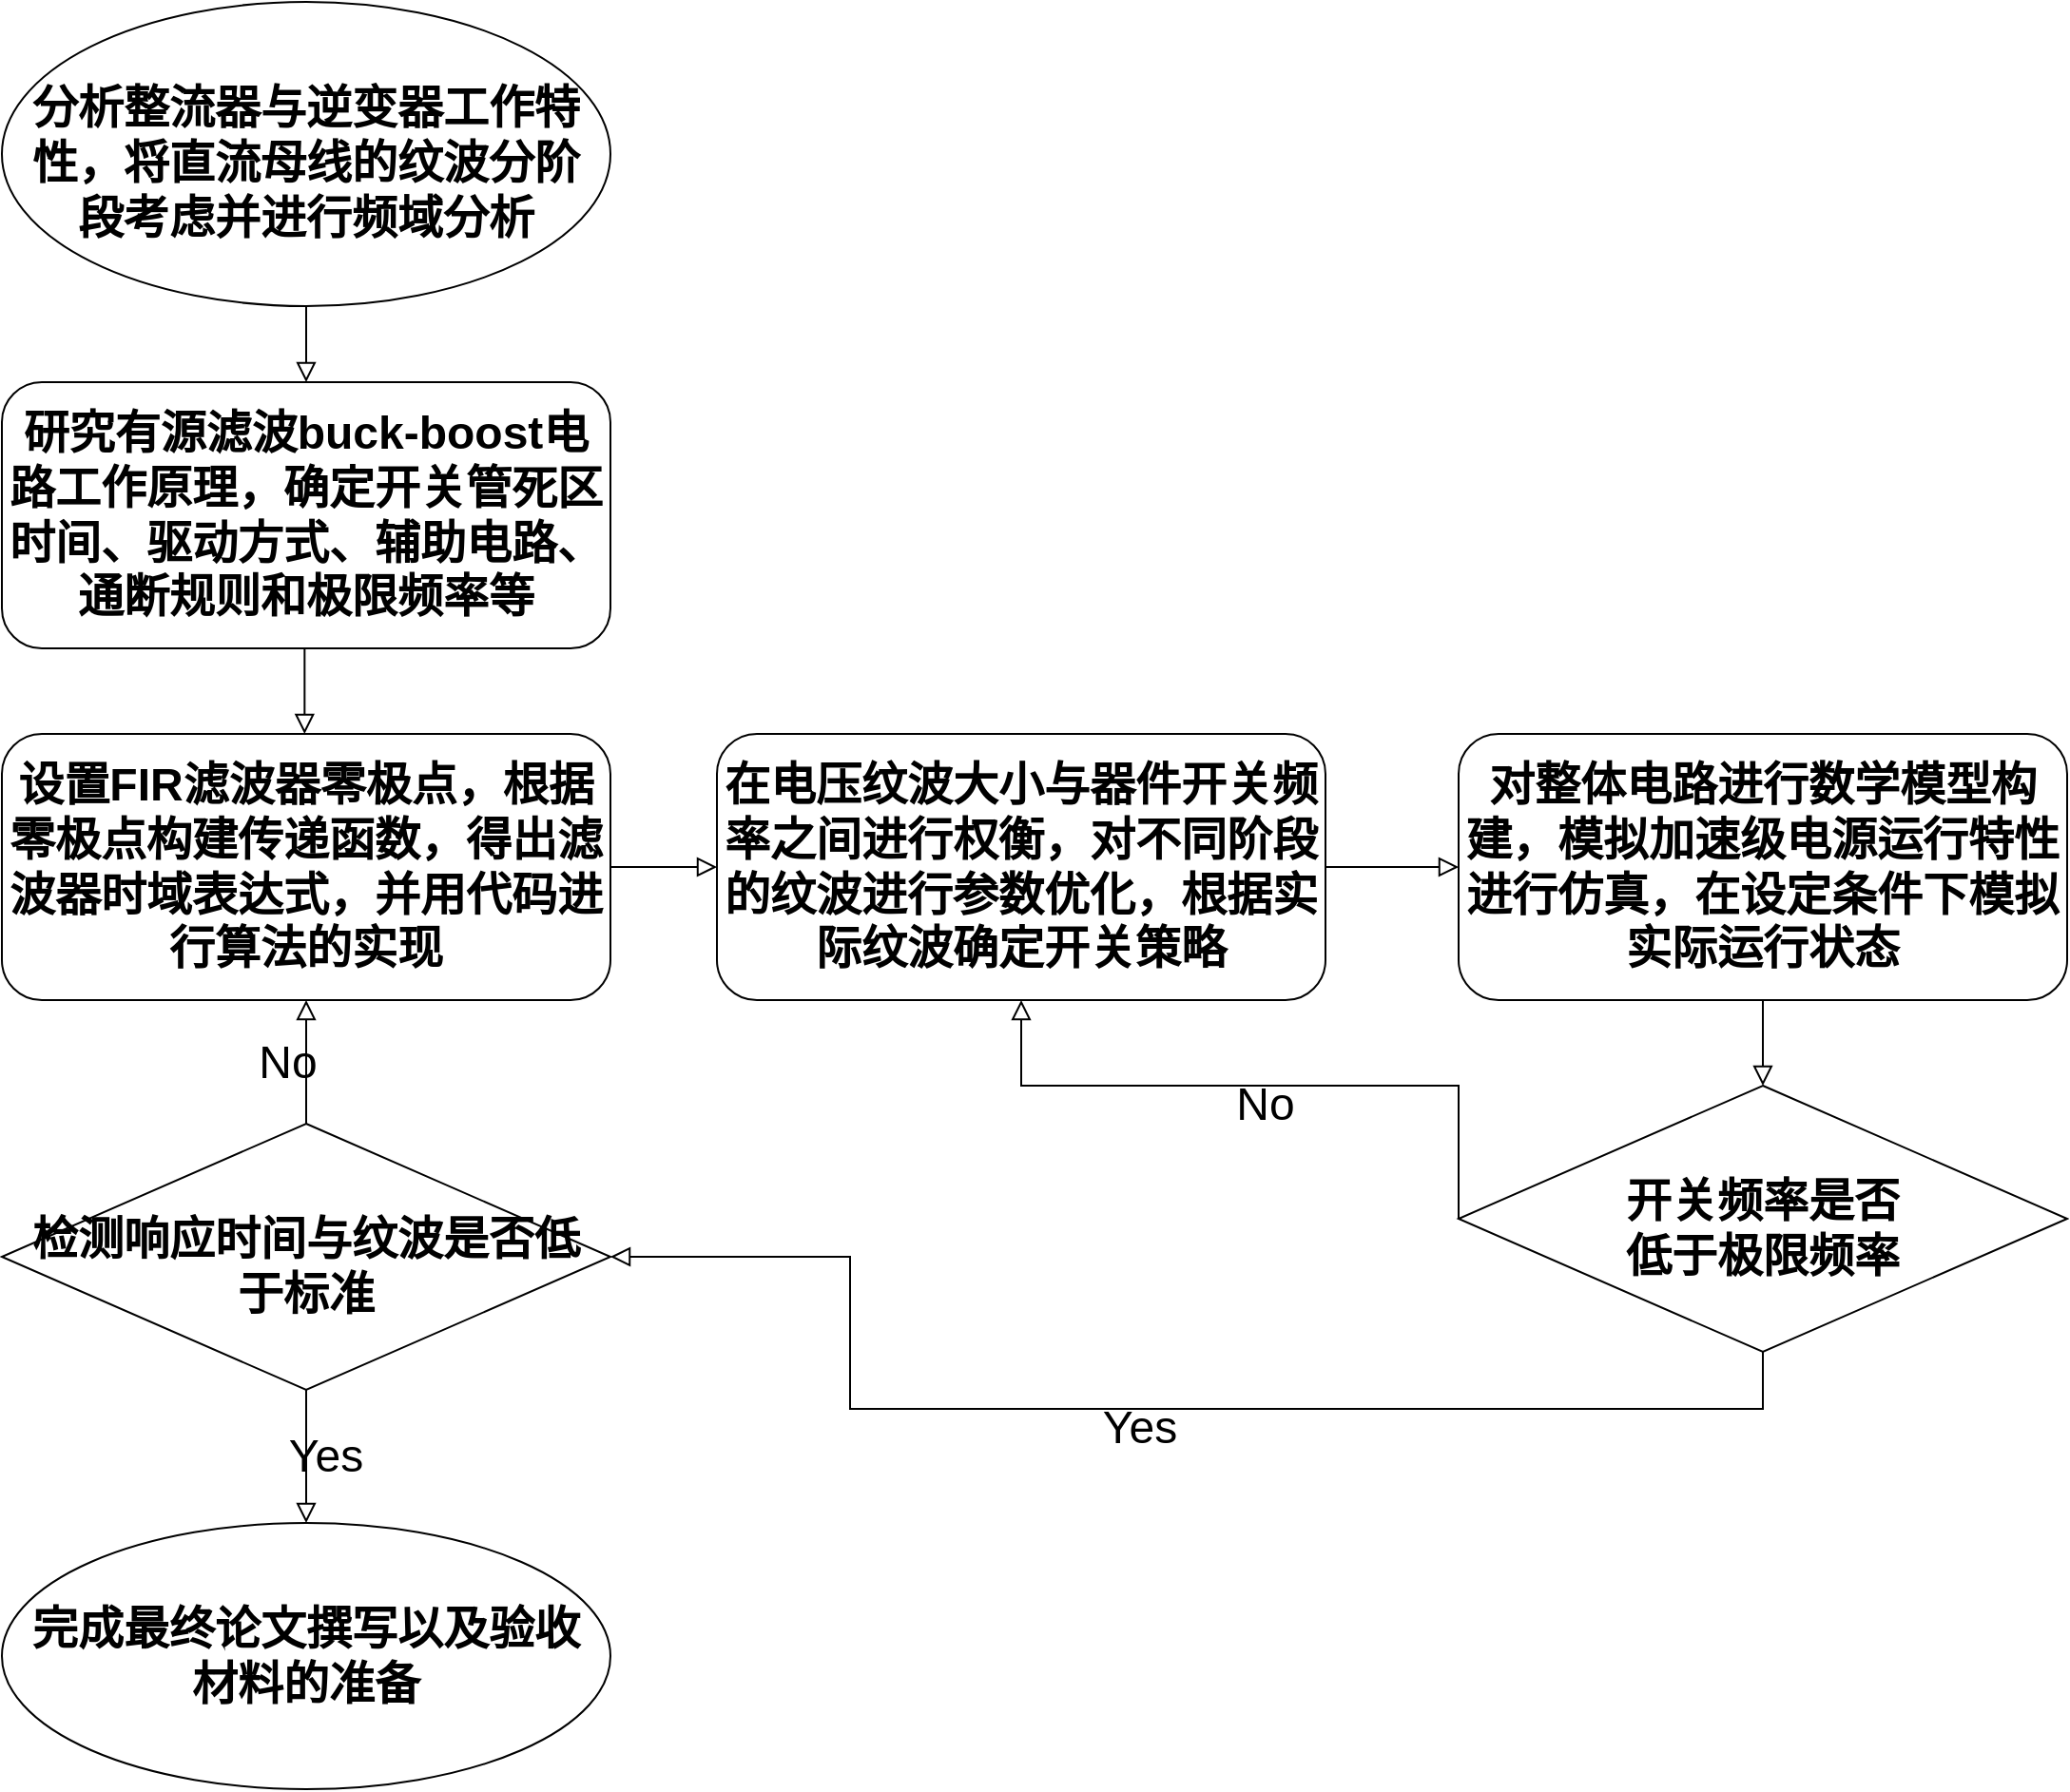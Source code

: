 <mxfile version="20.8.20" type="github">
  <diagram id="C5RBs43oDa-KdzZeNtuy" name="Page-1">
    <mxGraphModel dx="1750" dy="2084" grid="1" gridSize="10" guides="1" tooltips="1" connect="1" arrows="1" fold="1" page="1" pageScale="1" pageWidth="827" pageHeight="1169" math="0" shadow="0">
      <root>
        <mxCell id="WIyWlLk6GJQsqaUBKTNV-0" />
        <mxCell id="WIyWlLk6GJQsqaUBKTNV-1" parent="WIyWlLk6GJQsqaUBKTNV-0" />
        <mxCell id="k391i1bbLYwzLlHDBWLB-4" value="&lt;font style=&quot;font-size: 24px;&quot;&gt;&lt;b&gt;研究有源滤波buck-boost电路工作原理，确定开关管死区时间、驱动方式、辅助电路、通断规则和极限频率等&lt;/b&gt;&lt;/font&gt;" style="rounded=1;whiteSpace=wrap;html=1;fontSize=12;glass=0;strokeWidth=1;shadow=0;" parent="WIyWlLk6GJQsqaUBKTNV-1" vertex="1">
          <mxGeometry x="14" y="20" width="320" height="140" as="geometry" />
        </mxCell>
        <mxCell id="k391i1bbLYwzLlHDBWLB-5" value="&lt;font style=&quot;font-size: 24px;&quot;&gt;&lt;b&gt;设置FIR滤波器零极点，根据零极点构建传递函数，得出滤波器时域表达式，并用代码进行算法的实现&lt;/b&gt;&lt;/font&gt;" style="rounded=1;whiteSpace=wrap;html=1;fontSize=12;glass=0;strokeWidth=1;shadow=0;" parent="WIyWlLk6GJQsqaUBKTNV-1" vertex="1">
          <mxGeometry x="14" y="205" width="320" height="140" as="geometry" />
        </mxCell>
        <mxCell id="k391i1bbLYwzLlHDBWLB-8" value="&lt;font style=&quot;font-size: 24px;&quot;&gt;&lt;b&gt;在电压纹波大小与器件开关频率之间进行权衡，对不同阶段的纹波进行参数优化，根据实际纹波确定开关策略&lt;/b&gt;&lt;/font&gt;" style="rounded=1;whiteSpace=wrap;html=1;fontSize=12;glass=0;strokeWidth=1;shadow=0;" parent="WIyWlLk6GJQsqaUBKTNV-1" vertex="1">
          <mxGeometry x="390" y="205" width="320" height="140" as="geometry" />
        </mxCell>
        <mxCell id="k391i1bbLYwzLlHDBWLB-9" value="" style="rounded=0;html=1;jettySize=auto;orthogonalLoop=1;fontSize=11;endArrow=block;endFill=0;endSize=8;strokeWidth=1;shadow=0;labelBackgroundColor=none;edgeStyle=orthogonalEdgeStyle;entryX=0;entryY=0.5;entryDx=0;entryDy=0;exitX=1;exitY=0.5;exitDx=0;exitDy=0;" parent="WIyWlLk6GJQsqaUBKTNV-1" source="k391i1bbLYwzLlHDBWLB-5" target="k391i1bbLYwzLlHDBWLB-8" edge="1">
          <mxGeometry relative="1" as="geometry">
            <mxPoint x="230" y="260" as="targetPoint" />
            <mxPoint x="230" y="230" as="sourcePoint" />
          </mxGeometry>
        </mxCell>
        <mxCell id="k391i1bbLYwzLlHDBWLB-11" value="&lt;font style=&quot;font-size: 24px;&quot;&gt;&lt;b&gt;分析整流器与逆变器工作特性，将直流母线的纹波分阶段考虑并进行频域分析&lt;/b&gt;&lt;/font&gt;" style="ellipse;whiteSpace=wrap;html=1;spacingLeft=5;spacingRight=5;spacingTop=10;" parent="WIyWlLk6GJQsqaUBKTNV-1" vertex="1">
          <mxGeometry x="14" y="-180" width="320" height="160" as="geometry" />
        </mxCell>
        <mxCell id="k391i1bbLYwzLlHDBWLB-13" value="&lt;font style=&quot;font-size: 24px;&quot;&gt;&lt;b&gt;完成最终论文撰写以及验收材料的准备&lt;/b&gt;&lt;/font&gt;" style="ellipse;whiteSpace=wrap;html=1;spacingLeft=5;spacingRight=5;" parent="WIyWlLk6GJQsqaUBKTNV-1" vertex="1">
          <mxGeometry x="14" y="620" width="320" height="140" as="geometry" />
        </mxCell>
        <mxCell id="k391i1bbLYwzLlHDBWLB-14" value="&lt;font style=&quot;font-size: 24px;&quot;&gt;&lt;b&gt;对整体电路进行数学模型构建，模拟加速级电源运行特性进行仿真，在设定条件下模拟实际运行状态&lt;/b&gt;&lt;/font&gt;" style="rounded=1;whiteSpace=wrap;html=1;fontSize=12;glass=0;strokeWidth=1;shadow=0;" parent="WIyWlLk6GJQsqaUBKTNV-1" vertex="1">
          <mxGeometry x="780" y="205" width="320" height="140" as="geometry" />
        </mxCell>
        <mxCell id="k391i1bbLYwzLlHDBWLB-15" value="&lt;font style=&quot;font-size: 24px;&quot;&gt;&lt;b&gt;开关频率是否&lt;br&gt;低于极限频率&lt;/b&gt;&lt;/font&gt;" style="rhombus;whiteSpace=wrap;html=1;spacingLeft=10;spacingRight=10;spacingTop=10;" parent="WIyWlLk6GJQsqaUBKTNV-1" vertex="1">
          <mxGeometry x="780" y="390" width="320" height="140" as="geometry" />
        </mxCell>
        <mxCell id="k391i1bbLYwzLlHDBWLB-16" value="" style="rounded=0;html=1;jettySize=auto;orthogonalLoop=1;fontSize=11;endArrow=block;endFill=0;endSize=8;strokeWidth=1;shadow=0;labelBackgroundColor=none;edgeStyle=orthogonalEdgeStyle;entryX=0;entryY=0.5;entryDx=0;entryDy=0;exitX=1;exitY=0.5;exitDx=0;exitDy=0;" parent="WIyWlLk6GJQsqaUBKTNV-1" source="k391i1bbLYwzLlHDBWLB-8" target="k391i1bbLYwzLlHDBWLB-14" edge="1">
          <mxGeometry relative="1" as="geometry">
            <mxPoint x="344" y="295" as="targetPoint" />
            <mxPoint x="310" y="295" as="sourcePoint" />
            <Array as="points">
              <mxPoint x="760" y="275" />
              <mxPoint x="760" y="275" />
            </Array>
          </mxGeometry>
        </mxCell>
        <mxCell id="k391i1bbLYwzLlHDBWLB-19" value="" style="rounded=0;html=1;jettySize=auto;orthogonalLoop=1;fontSize=11;endArrow=block;endFill=0;endSize=8;strokeWidth=1;shadow=0;labelBackgroundColor=none;edgeStyle=orthogonalEdgeStyle;exitX=0.5;exitY=1;exitDx=0;exitDy=0;entryX=0.5;entryY=0;entryDx=0;entryDy=0;" parent="WIyWlLk6GJQsqaUBKTNV-1" source="k391i1bbLYwzLlHDBWLB-14" target="k391i1bbLYwzLlHDBWLB-15" edge="1">
          <mxGeometry relative="1" as="geometry">
            <mxPoint x="230" y="160" as="targetPoint" />
            <mxPoint x="230" y="130" as="sourcePoint" />
          </mxGeometry>
        </mxCell>
        <mxCell id="k391i1bbLYwzLlHDBWLB-23" value="&lt;font style=&quot;font-size: 24px;&quot;&gt;No&lt;/font&gt;" style="edgeStyle=orthogonalEdgeStyle;rounded=0;jettySize=auto;orthogonalLoop=1;fontSize=11;endArrow=block;endFill=0;endSize=8;strokeWidth=1;shadow=0;labelBackgroundColor=none;html=1;entryX=0.5;entryY=1;entryDx=0;entryDy=0;exitX=0;exitY=0.5;exitDx=0;exitDy=0;" parent="WIyWlLk6GJQsqaUBKTNV-1" source="k391i1bbLYwzLlHDBWLB-15" target="k391i1bbLYwzLlHDBWLB-8" edge="1">
          <mxGeometry y="10" relative="1" as="geometry">
            <mxPoint as="offset" />
            <mxPoint x="419.94" y="130" as="sourcePoint" />
            <mxPoint x="499.94" y="130" as="targetPoint" />
            <Array as="points">
              <mxPoint x="780" y="390" />
              <mxPoint x="550" y="390" />
            </Array>
          </mxGeometry>
        </mxCell>
        <mxCell id="k391i1bbLYwzLlHDBWLB-25" value="&lt;font style=&quot;font-size: 24px;&quot;&gt;&lt;b&gt;检测响应时间与纹波是否低于标准&lt;/b&gt;&lt;/font&gt;" style="rhombus;whiteSpace=wrap;html=1;spacingLeft=10;spacingRight=10;spacingTop=10;" parent="WIyWlLk6GJQsqaUBKTNV-1" vertex="1">
          <mxGeometry x="14" y="410" width="320" height="140" as="geometry" />
        </mxCell>
        <mxCell id="k391i1bbLYwzLlHDBWLB-27" value="&lt;font style=&quot;font-size: 24px;&quot;&gt;Yes&lt;/font&gt;" style="edgeStyle=orthogonalEdgeStyle;rounded=0;html=1;jettySize=auto;orthogonalLoop=1;fontSize=11;endArrow=block;endFill=0;endSize=8;strokeWidth=1;shadow=0;labelBackgroundColor=none;exitX=0.5;exitY=1;exitDx=0;exitDy=0;entryX=1;entryY=0.5;entryDx=0;entryDy=0;" parent="WIyWlLk6GJQsqaUBKTNV-1" source="k391i1bbLYwzLlHDBWLB-15" target="k391i1bbLYwzLlHDBWLB-25" edge="1">
          <mxGeometry x="0.0" y="10" relative="1" as="geometry">
            <mxPoint as="offset" />
            <mxPoint x="430" y="490" as="sourcePoint" />
            <mxPoint x="420" y="470" as="targetPoint" />
            <Array as="points">
              <mxPoint x="940" y="560" />
              <mxPoint x="460" y="560" />
              <mxPoint x="460" y="480" />
            </Array>
          </mxGeometry>
        </mxCell>
        <mxCell id="k391i1bbLYwzLlHDBWLB-28" value="&lt;font style=&quot;font-size: 24px;&quot;&gt;No&lt;/font&gt;" style="edgeStyle=orthogonalEdgeStyle;rounded=0;jettySize=auto;orthogonalLoop=1;fontSize=11;endArrow=block;endFill=0;endSize=8;strokeWidth=1;shadow=0;labelBackgroundColor=none;html=1;exitX=0.5;exitY=0;exitDx=0;exitDy=0;" parent="WIyWlLk6GJQsqaUBKTNV-1" source="k391i1bbLYwzLlHDBWLB-25" target="k391i1bbLYwzLlHDBWLB-5" edge="1">
          <mxGeometry y="10" relative="1" as="geometry">
            <mxPoint as="offset" />
            <mxPoint y="450" as="sourcePoint" />
            <mxPoint x="80" y="450" as="targetPoint" />
          </mxGeometry>
        </mxCell>
        <mxCell id="k391i1bbLYwzLlHDBWLB-31" value="&lt;font style=&quot;font-size: 24px;&quot;&gt;Yes&lt;/font&gt;" style="edgeStyle=orthogonalEdgeStyle;rounded=0;html=1;jettySize=auto;orthogonalLoop=1;fontSize=11;endArrow=block;endFill=0;endSize=8;strokeWidth=1;shadow=0;labelBackgroundColor=none;exitX=0.5;exitY=1;exitDx=0;exitDy=0;entryX=0.5;entryY=0;entryDx=0;entryDy=0;" parent="WIyWlLk6GJQsqaUBKTNV-1" source="k391i1bbLYwzLlHDBWLB-25" target="k391i1bbLYwzLlHDBWLB-13" edge="1">
          <mxGeometry y="10" relative="1" as="geometry">
            <mxPoint as="offset" />
            <mxPoint x="350" y="540" as="sourcePoint" />
            <mxPoint x="-40" y="540" as="targetPoint" />
            <Array as="points">
              <mxPoint x="174" y="550" />
              <mxPoint x="174" y="620" />
            </Array>
          </mxGeometry>
        </mxCell>
        <mxCell id="k391i1bbLYwzLlHDBWLB-33" value="" style="rounded=0;html=1;jettySize=auto;orthogonalLoop=1;fontSize=11;endArrow=block;endFill=0;endSize=8;strokeWidth=1;shadow=0;labelBackgroundColor=none;edgeStyle=orthogonalEdgeStyle;exitX=0.5;exitY=1;exitDx=0;exitDy=0;entryX=0.5;entryY=0;entryDx=0;entryDy=0;" parent="WIyWlLk6GJQsqaUBKTNV-1" edge="1">
          <mxGeometry relative="1" as="geometry">
            <mxPoint x="173.17" y="205" as="targetPoint" />
            <mxPoint x="173.17" y="160" as="sourcePoint" />
          </mxGeometry>
        </mxCell>
        <mxCell id="k391i1bbLYwzLlHDBWLB-34" value="" style="rounded=0;html=1;jettySize=auto;orthogonalLoop=1;fontSize=11;endArrow=block;endFill=0;endSize=8;strokeWidth=1;shadow=0;labelBackgroundColor=none;edgeStyle=orthogonalEdgeStyle;exitX=0.5;exitY=1;exitDx=0;exitDy=0;entryX=0.5;entryY=0;entryDx=0;entryDy=0;" parent="WIyWlLk6GJQsqaUBKTNV-1" source="k391i1bbLYwzLlHDBWLB-11" target="k391i1bbLYwzLlHDBWLB-4" edge="1">
          <mxGeometry relative="1" as="geometry">
            <mxPoint x="440.0" y="-65" as="targetPoint" />
            <mxPoint x="440.0" y="-110" as="sourcePoint" />
          </mxGeometry>
        </mxCell>
      </root>
    </mxGraphModel>
  </diagram>
</mxfile>
